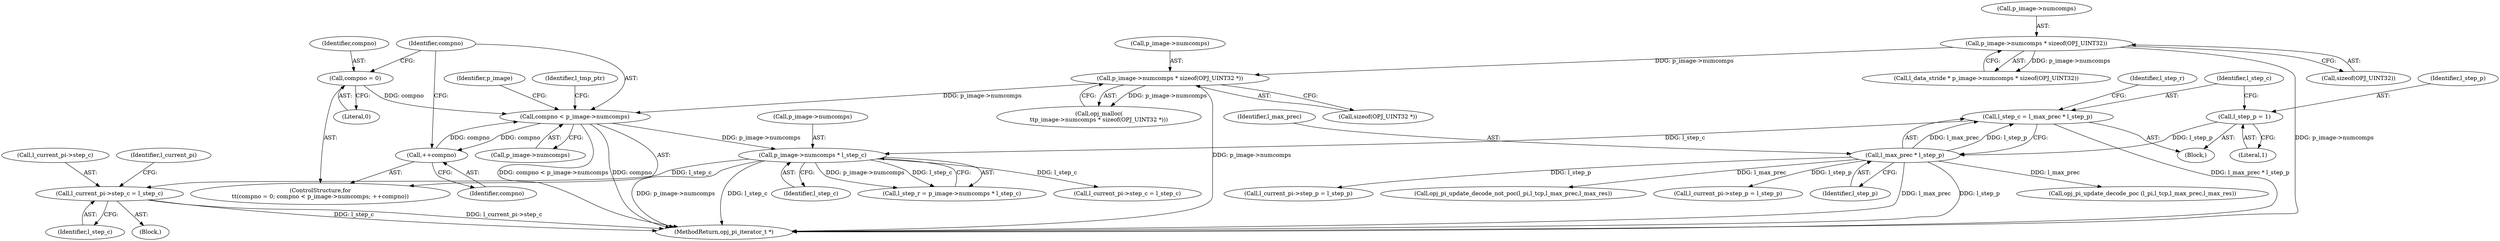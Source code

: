 digraph "0_openjpeg_c16bc057ba3f125051c9966cf1f5b68a05681de4@pointer" {
"1000573" [label="(Call,l_current_pi->step_c = l_step_c)"];
"1000321" [label="(Call,p_image->numcomps * l_step_c)"];
"1000274" [label="(Call,compno < p_image->numcomps)"];
"1000279" [label="(Call,++compno)"];
"1000271" [label="(Call,compno = 0)"];
"1000237" [label="(Call,p_image->numcomps * sizeof(OPJ_UINT32 *))"];
"1000220" [label="(Call,p_image->numcomps * sizeof(OPJ_UINT32))"];
"1000314" [label="(Call,l_step_c = l_max_prec * l_step_p)"];
"1000316" [label="(Call,l_max_prec * l_step_p)"];
"1000311" [label="(Call,l_step_p = 1)"];
"1000312" [label="(Identifier,l_step_p)"];
"1000274" [label="(Call,compno < p_image->numcomps)"];
"1000580" [label="(Identifier,l_current_pi)"];
"1000699" [label="(Call,opj_pi_update_decode_poc (l_pi,l_tcp,l_max_prec,l_max_res))"];
"1000279" [label="(Call,++compno)"];
"1000220" [label="(Call,p_image->numcomps * sizeof(OPJ_UINT32))"];
"1000291" [label="(Identifier,p_image)"];
"1000421" [label="(Call,l_current_pi->step_c = l_step_c)"];
"1000221" [label="(Call,p_image->numcomps)"];
"1000237" [label="(Call,p_image->numcomps * sizeof(OPJ_UINT32 *))"];
"1000315" [label="(Identifier,l_step_c)"];
"1000325" [label="(Identifier,l_step_c)"];
"1000127" [label="(Block,)"];
"1000270" [label="(ControlStructure,for\n\t\t(compno = 0; compno < p_image->numcomps; ++compno))"];
"1000275" [label="(Identifier,compno)"];
"1000236" [label="(Call,opj_malloc(\n\t\tp_image->numcomps * sizeof(OPJ_UINT32 *)))"];
"1000284" [label="(Identifier,l_tmp_ptr)"];
"1000311" [label="(Call,l_step_p = 1)"];
"1000319" [label="(Call,l_step_r = p_image->numcomps * l_step_c)"];
"1000276" [label="(Call,p_image->numcomps)"];
"1000573" [label="(Call,l_current_pi->step_c = l_step_c)"];
"1000322" [label="(Call,p_image->numcomps)"];
"1000320" [label="(Identifier,l_step_r)"];
"1000318" [label="(Identifier,l_step_p)"];
"1000568" [label="(Call,l_current_pi->step_p = l_step_p)"];
"1000272" [label="(Identifier,compno)"];
"1000241" [label="(Call,sizeof(OPJ_UINT32 *))"];
"1000577" [label="(Identifier,l_step_c)"];
"1000238" [label="(Call,p_image->numcomps)"];
"1000713" [label="(MethodReturn,opj_pi_iterator_t *)"];
"1000224" [label="(Call,sizeof(OPJ_UINT32))"];
"1000532" [label="(Block,)"];
"1000313" [label="(Literal,1)"];
"1000273" [label="(Literal,0)"];
"1000280" [label="(Identifier,compno)"];
"1000317" [label="(Identifier,l_max_prec)"];
"1000218" [label="(Call,l_data_stride * p_image->numcomps * sizeof(OPJ_UINT32))"];
"1000321" [label="(Call,p_image->numcomps * l_step_c)"];
"1000271" [label="(Call,compno = 0)"];
"1000574" [label="(Call,l_current_pi->step_c)"];
"1000316" [label="(Call,l_max_prec * l_step_p)"];
"1000706" [label="(Call,opj_pi_update_decode_not_poc(l_pi,l_tcp,l_max_prec,l_max_res))"];
"1000416" [label="(Call,l_current_pi->step_p = l_step_p)"];
"1000314" [label="(Call,l_step_c = l_max_prec * l_step_p)"];
"1000573" -> "1000532"  [label="AST: "];
"1000573" -> "1000577"  [label="CFG: "];
"1000574" -> "1000573"  [label="AST: "];
"1000577" -> "1000573"  [label="AST: "];
"1000580" -> "1000573"  [label="CFG: "];
"1000573" -> "1000713"  [label="DDG: l_step_c"];
"1000573" -> "1000713"  [label="DDG: l_current_pi->step_c"];
"1000321" -> "1000573"  [label="DDG: l_step_c"];
"1000321" -> "1000319"  [label="AST: "];
"1000321" -> "1000325"  [label="CFG: "];
"1000322" -> "1000321"  [label="AST: "];
"1000325" -> "1000321"  [label="AST: "];
"1000319" -> "1000321"  [label="CFG: "];
"1000321" -> "1000713"  [label="DDG: p_image->numcomps"];
"1000321" -> "1000713"  [label="DDG: l_step_c"];
"1000321" -> "1000319"  [label="DDG: p_image->numcomps"];
"1000321" -> "1000319"  [label="DDG: l_step_c"];
"1000274" -> "1000321"  [label="DDG: p_image->numcomps"];
"1000314" -> "1000321"  [label="DDG: l_step_c"];
"1000321" -> "1000421"  [label="DDG: l_step_c"];
"1000274" -> "1000270"  [label="AST: "];
"1000274" -> "1000276"  [label="CFG: "];
"1000275" -> "1000274"  [label="AST: "];
"1000276" -> "1000274"  [label="AST: "];
"1000284" -> "1000274"  [label="CFG: "];
"1000291" -> "1000274"  [label="CFG: "];
"1000274" -> "1000713"  [label="DDG: compno"];
"1000274" -> "1000713"  [label="DDG: compno < p_image->numcomps"];
"1000279" -> "1000274"  [label="DDG: compno"];
"1000271" -> "1000274"  [label="DDG: compno"];
"1000237" -> "1000274"  [label="DDG: p_image->numcomps"];
"1000274" -> "1000279"  [label="DDG: compno"];
"1000279" -> "1000270"  [label="AST: "];
"1000279" -> "1000280"  [label="CFG: "];
"1000280" -> "1000279"  [label="AST: "];
"1000275" -> "1000279"  [label="CFG: "];
"1000271" -> "1000270"  [label="AST: "];
"1000271" -> "1000273"  [label="CFG: "];
"1000272" -> "1000271"  [label="AST: "];
"1000273" -> "1000271"  [label="AST: "];
"1000275" -> "1000271"  [label="CFG: "];
"1000237" -> "1000236"  [label="AST: "];
"1000237" -> "1000241"  [label="CFG: "];
"1000238" -> "1000237"  [label="AST: "];
"1000241" -> "1000237"  [label="AST: "];
"1000236" -> "1000237"  [label="CFG: "];
"1000237" -> "1000713"  [label="DDG: p_image->numcomps"];
"1000237" -> "1000236"  [label="DDG: p_image->numcomps"];
"1000220" -> "1000237"  [label="DDG: p_image->numcomps"];
"1000220" -> "1000218"  [label="AST: "];
"1000220" -> "1000224"  [label="CFG: "];
"1000221" -> "1000220"  [label="AST: "];
"1000224" -> "1000220"  [label="AST: "];
"1000218" -> "1000220"  [label="CFG: "];
"1000220" -> "1000713"  [label="DDG: p_image->numcomps"];
"1000220" -> "1000218"  [label="DDG: p_image->numcomps"];
"1000314" -> "1000127"  [label="AST: "];
"1000314" -> "1000316"  [label="CFG: "];
"1000315" -> "1000314"  [label="AST: "];
"1000316" -> "1000314"  [label="AST: "];
"1000320" -> "1000314"  [label="CFG: "];
"1000314" -> "1000713"  [label="DDG: l_max_prec * l_step_p"];
"1000316" -> "1000314"  [label="DDG: l_max_prec"];
"1000316" -> "1000314"  [label="DDG: l_step_p"];
"1000316" -> "1000318"  [label="CFG: "];
"1000317" -> "1000316"  [label="AST: "];
"1000318" -> "1000316"  [label="AST: "];
"1000316" -> "1000713"  [label="DDG: l_step_p"];
"1000316" -> "1000713"  [label="DDG: l_max_prec"];
"1000311" -> "1000316"  [label="DDG: l_step_p"];
"1000316" -> "1000416"  [label="DDG: l_step_p"];
"1000316" -> "1000568"  [label="DDG: l_step_p"];
"1000316" -> "1000699"  [label="DDG: l_max_prec"];
"1000316" -> "1000706"  [label="DDG: l_max_prec"];
"1000311" -> "1000127"  [label="AST: "];
"1000311" -> "1000313"  [label="CFG: "];
"1000312" -> "1000311"  [label="AST: "];
"1000313" -> "1000311"  [label="AST: "];
"1000315" -> "1000311"  [label="CFG: "];
}
